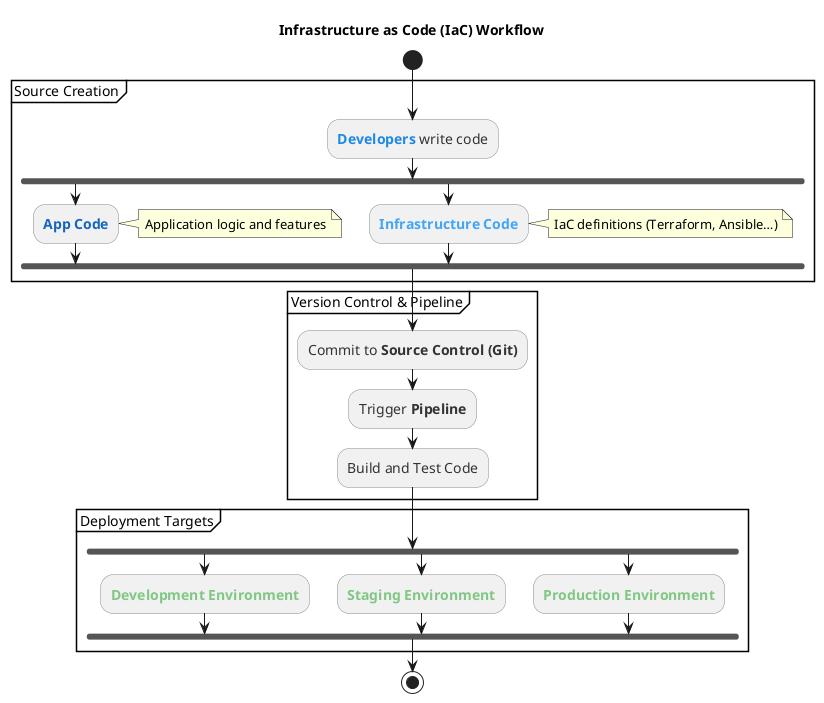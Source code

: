 @startuml
title **Infrastructure as Code (IaC) Workflow**

skinparam activity {
  BorderColor #888888
  FontColor #333333
  RoundCorner 10
  FontSize 14
}

start

partition "Source Creation" {
  :<b><color:#1E88E5>Developers</color></b> write code;
  fork
    :<b><color:#1565C0>App Code</color></b>;
    note right: Application logic and features
  fork again
    :<b><color:#42A5F5>Infrastructure Code</color></b>;
    note right: IaC definitions (Terraform, Ansible…)
  end fork
}

partition "Version Control & Pipeline" {
  :Commit to <b>Source Control (Git)</b>;
  :Trigger <b>Pipeline</b>;
  :Build and Test Code;
}

partition "Deployment Targets" {
  fork
    :<b><color:#81C784>Development Environment</color></b>;
  fork again
    :<b><color:#81C784>Staging Environment</color></b>;
  fork again
    :<b><color:#81C784>Production Environment</color></b>;
  end fork
}

stop
@enduml
